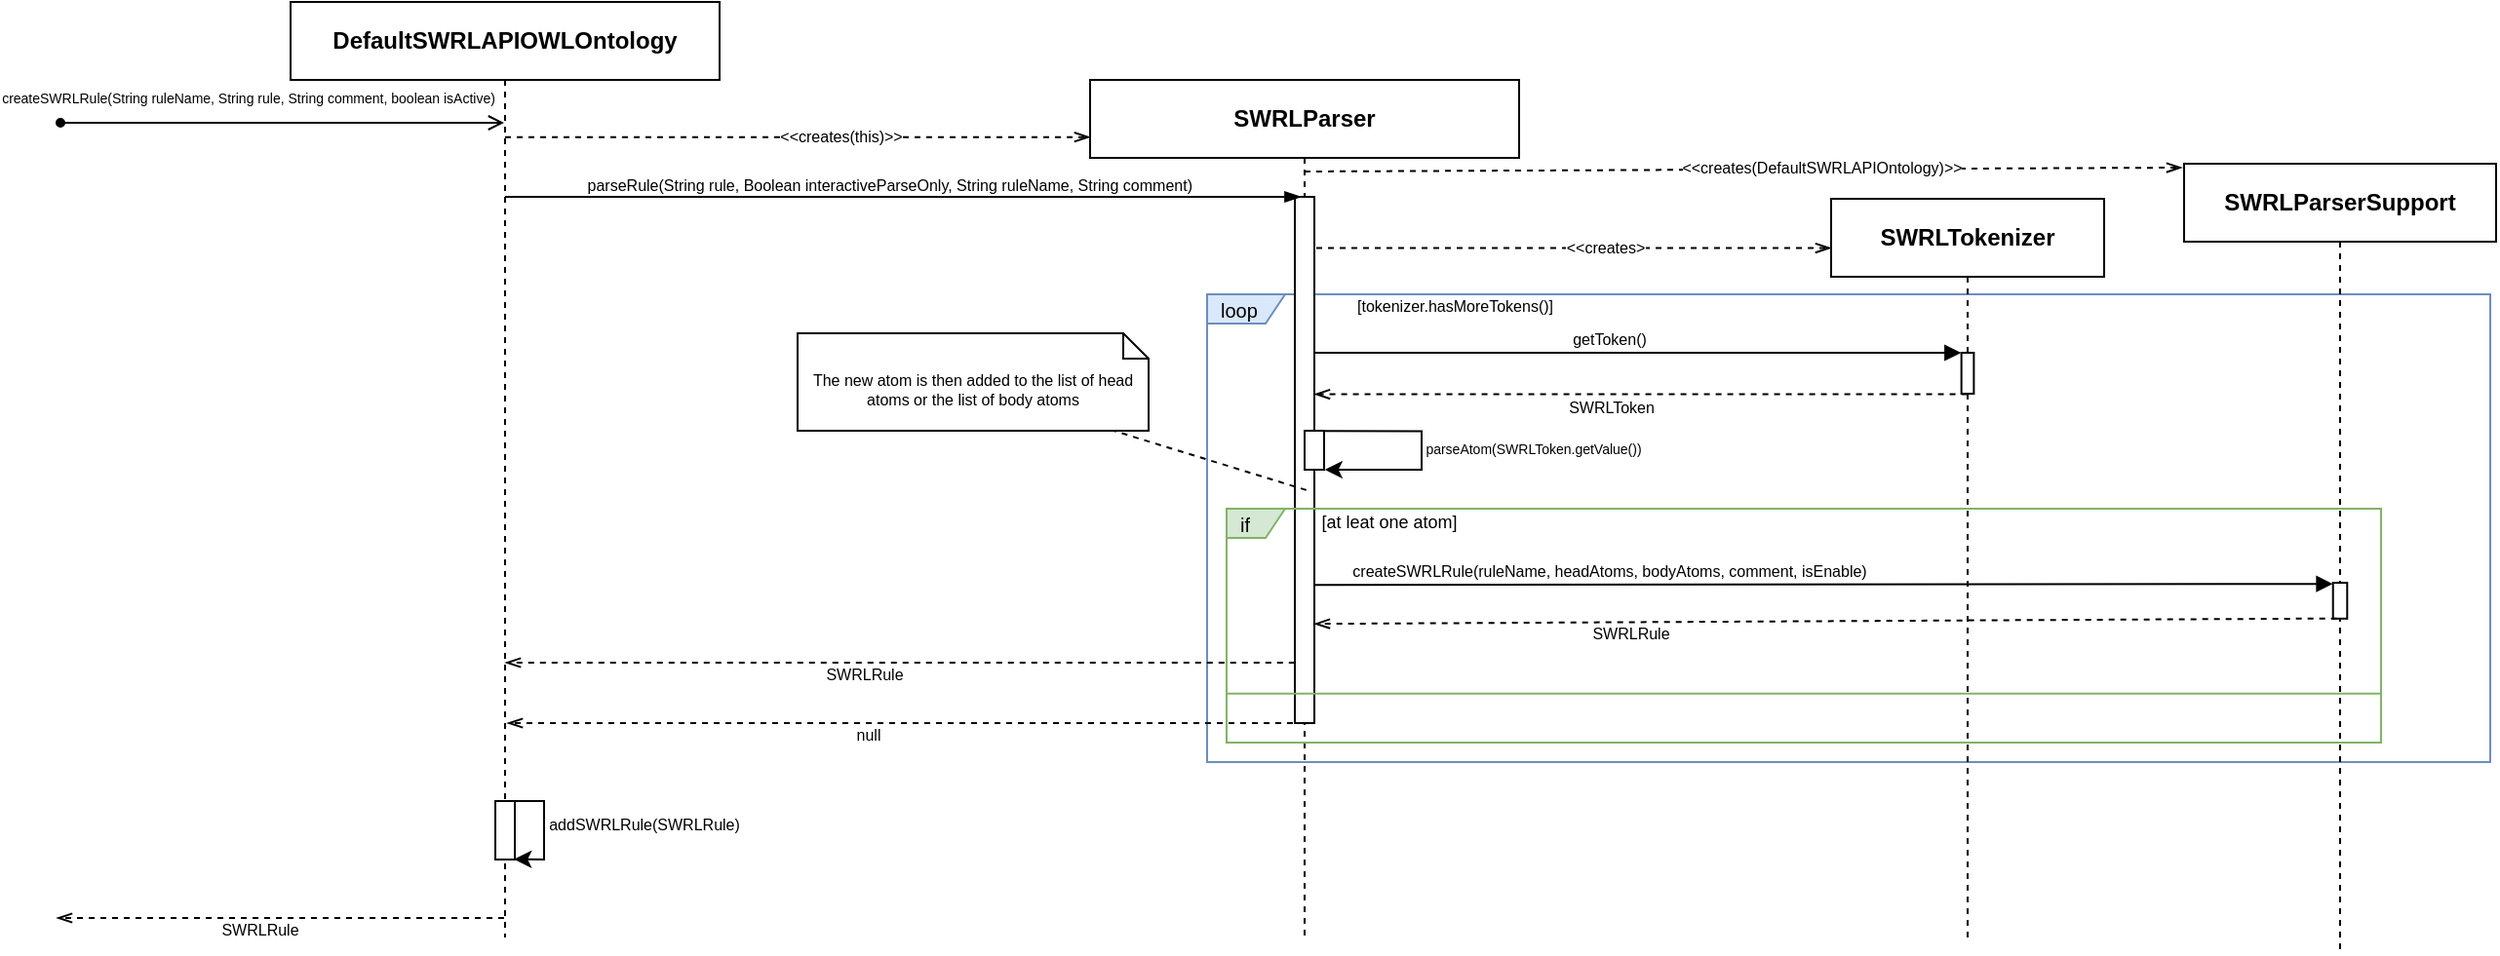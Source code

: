 <mxfile>
    <diagram id="XuE6fs28x3YZ3o2rZron" name="Page-1">
        <mxGraphModel dx="935" dy="534" grid="0" gridSize="10" guides="1" tooltips="1" connect="1" arrows="1" fold="1" page="0" pageScale="1" pageWidth="1169" pageHeight="827" math="0" shadow="0">
            <root>
                <mxCell id="0"/>
                <mxCell id="1" parent="0"/>
                <mxCell id="64" value="loop" style="shape=umlFrame;whiteSpace=wrap;html=1;width=40;height=15;boundedLbl=1;verticalAlign=middle;align=left;spacingLeft=5;fontSize=10;fillColor=#dae8fc;strokeColor=#6c8ebf;" parent="1" vertex="1">
                    <mxGeometry x="690" y="270" width="658" height="240" as="geometry"/>
                </mxCell>
                <mxCell id="43" value="" style="group" parent="1" vertex="1" connectable="0">
                    <mxGeometry x="1010" y="221" width="140" height="379" as="geometry"/>
                </mxCell>
                <mxCell id="44" value="&lt;span style=&quot;border-color: var(--border-color);&quot;&gt;&lt;b&gt;SWRLTokenizer&lt;/b&gt;&lt;/span&gt;" style="shape=umlLifeline;perimeter=lifelinePerimeter;whiteSpace=wrap;html=1;container=1;collapsible=0;recursiveResize=0;outlineConnect=0;fontSize=12;" parent="43" vertex="1">
                    <mxGeometry width="140" height="379" as="geometry"/>
                </mxCell>
                <mxCell id="48" value="" style="endArrow=openThin;html=1;rounded=0;align=center;verticalAlign=top;endFill=0;labelBackgroundColor=none;endSize=6;fontSize=12;dashed=1;" parent="43" source="33" edge="1">
                    <mxGeometry relative="1" as="geometry">
                        <mxPoint x="-159.091" y="31.583" as="sourcePoint"/>
                        <mxPoint y="25.267" as="targetPoint"/>
                    </mxGeometry>
                </mxCell>
                <mxCell id="49" value="&amp;lt;&amp;lt;creates&amp;gt;" style="edgeLabel;html=1;align=center;verticalAlign=middle;resizable=0;points=[];fontSize=8;" parent="48" vertex="1" connectable="0">
                    <mxGeometry x="0.241" y="1" relative="1" as="geometry">
                        <mxPoint x="-14" as="offset"/>
                    </mxGeometry>
                </mxCell>
                <mxCell id="45" value="" style="html=1;points=[];perimeter=orthogonalPerimeter;fontSize=12;" parent="43" vertex="1">
                    <mxGeometry x="66.818" y="79" width="6.364" height="21" as="geometry"/>
                </mxCell>
                <mxCell id="87" value="" style="group" parent="1" vertex="1" connectable="0">
                    <mxGeometry x="1191" y="203" width="160" height="405" as="geometry"/>
                </mxCell>
                <mxCell id="88" value="&lt;span style=&quot;border-color: var(--border-color);&quot;&gt;&lt;b&gt;SWRLParserSupport&lt;/b&gt;&lt;/span&gt;" style="shape=umlLifeline;perimeter=lifelinePerimeter;whiteSpace=wrap;html=1;container=1;collapsible=0;recursiveResize=0;outlineConnect=0;fontSize=12;" parent="87" vertex="1">
                    <mxGeometry width="160" height="405" as="geometry"/>
                </mxCell>
                <mxCell id="92" value="" style="html=1;points=[];perimeter=orthogonalPerimeter;fontSize=8;" parent="87" vertex="1">
                    <mxGeometry x="76.364" y="214.998" width="7.273" height="18.409" as="geometry"/>
                </mxCell>
                <mxCell id="21" value="&lt;span style=&quot;border-color: var(--border-color);&quot;&gt;&lt;b&gt;DefaultSWRLAPIOWLOntology&lt;/b&gt;&lt;/span&gt;" style="shape=umlLifeline;perimeter=lifelinePerimeter;whiteSpace=wrap;html=1;container=1;collapsible=0;recursiveResize=0;outlineConnect=0;fontSize=12;" parent="1" vertex="1">
                    <mxGeometry x="220" y="120" width="220" height="480" as="geometry"/>
                </mxCell>
                <mxCell id="71" value="" style="html=1;points=[];perimeter=orthogonalPerimeter;fontSize=8;" parent="21" vertex="1">
                    <mxGeometry x="105" y="410" width="10" height="30" as="geometry"/>
                </mxCell>
                <mxCell id="72" style="edgeStyle=none;html=1;entryX=0.961;entryY=0.994;entryDx=0;entryDy=0;entryPerimeter=0;fontSize=8;rounded=0;" parent="21" target="71" edge="1">
                    <mxGeometry relative="1" as="geometry">
                        <mxPoint x="110.108" y="410" as="sourcePoint"/>
                        <Array as="points">
                            <mxPoint x="130" y="410"/>
                            <mxPoint x="130" y="439"/>
                            <mxPoint x="130" y="440"/>
                        </Array>
                    </mxGeometry>
                </mxCell>
                <mxCell id="73" value="addSWRLRule(SWRLRule)" style="edgeLabel;html=1;align=center;verticalAlign=middle;resizable=0;points=[];fontSize=8;" parent="72" vertex="1" connectable="0">
                    <mxGeometry x="-0.327" relative="1" as="geometry">
                        <mxPoint x="51" y="10" as="offset"/>
                    </mxGeometry>
                </mxCell>
                <mxCell id="35" value="" style="group" parent="1" vertex="1" connectable="0">
                    <mxGeometry x="630" y="160" width="220" height="440" as="geometry"/>
                </mxCell>
                <mxCell id="33" value="&lt;span style=&quot;border-color: var(--border-color);&quot;&gt;&lt;b&gt;SWRLParser&lt;/b&gt;&lt;/span&gt;" style="shape=umlLifeline;perimeter=lifelinePerimeter;whiteSpace=wrap;html=1;container=1;collapsible=0;recursiveResize=0;outlineConnect=0;fontSize=12;" parent="35" vertex="1">
                    <mxGeometry width="220" height="440" as="geometry"/>
                </mxCell>
                <mxCell id="34" value="" style="html=1;points=[];perimeter=orthogonalPerimeter;fontSize=12;" parent="33" vertex="1">
                    <mxGeometry x="105" y="60" width="10" height="270" as="geometry"/>
                </mxCell>
                <mxCell id="27" value="" style="endArrow=openThin;html=1;rounded=0;align=center;verticalAlign=top;endFill=0;labelBackgroundColor=none;endSize=6;fontSize=12;dashed=1;" parent="35" source="21" edge="1">
                    <mxGeometry relative="1" as="geometry">
                        <mxPoint x="-250" y="36.667" as="sourcePoint"/>
                        <mxPoint y="29.333" as="targetPoint"/>
                    </mxGeometry>
                </mxCell>
                <mxCell id="29" value="&lt;font style=&quot;font-size: 8px;&quot;&gt;&amp;lt;&amp;lt;creates(this)&amp;gt;&amp;gt;&lt;/font&gt;" style="edgeLabel;html=1;align=center;verticalAlign=middle;resizable=0;points=[];fontSize=8;" parent="27" vertex="1" connectable="0">
                    <mxGeometry x="0.241" y="1" relative="1" as="geometry">
                        <mxPoint x="-14" as="offset"/>
                    </mxGeometry>
                </mxCell>
                <mxCell id="79" value="" style="html=1;points=[];perimeter=orthogonalPerimeter;fontSize=7;" parent="35" vertex="1">
                    <mxGeometry x="110" y="180" width="10" height="20" as="geometry"/>
                </mxCell>
                <mxCell id="80" style="edgeStyle=orthogonalEdgeStyle;rounded=0;html=1;fontSize=7;exitX=0.991;exitY=0.009;exitDx=0;exitDy=0;exitPerimeter=0;entryX=1.043;entryY=0.977;entryDx=0;entryDy=0;entryPerimeter=0;" parent="35" source="79" target="79" edge="1">
                    <mxGeometry relative="1" as="geometry">
                        <mxPoint x="150.0" y="229.37" as="targetPoint"/>
                        <mxPoint x="150.52" y="200" as="sourcePoint"/>
                        <Array as="points">
                            <mxPoint x="170" y="180"/>
                            <mxPoint x="170" y="200"/>
                            <mxPoint x="120" y="200"/>
                        </Array>
                    </mxGeometry>
                </mxCell>
                <mxCell id="81" value="parseAtom(SWRLToken.getValue())" style="edgeLabel;html=1;align=center;verticalAlign=middle;resizable=0;points=[];fontSize=7;" parent="80" vertex="1" connectable="0">
                    <mxGeometry x="-0.348" y="1" relative="1" as="geometry">
                        <mxPoint x="68" y="11" as="offset"/>
                    </mxGeometry>
                </mxCell>
                <mxCell id="31" style="edgeStyle=none;html=1;fontSize=10;endArrow=blockThin;endFill=1;entryX=0.319;entryY=0;entryDx=0;entryDy=0;entryPerimeter=0;" parent="1" source="21" target="34" edge="1">
                    <mxGeometry relative="1" as="geometry">
                        <mxPoint x="520" y="220" as="targetPoint"/>
                        <mxPoint x="335" y="254.081" as="sourcePoint"/>
                    </mxGeometry>
                </mxCell>
                <mxCell id="32" value="&lt;font style=&quot;font-size: 8px;&quot;&gt;parseRule(String rule, Boolean interactiveParseOnly, String ruleName, String comment)&amp;nbsp;&lt;/font&gt;" style="edgeLabel;html=1;align=center;verticalAlign=middle;resizable=0;points=[];fontSize=8;" parent="31" vertex="1" connectable="0">
                    <mxGeometry x="-0.254" y="2" relative="1" as="geometry">
                        <mxPoint x="45" y="-4" as="offset"/>
                    </mxGeometry>
                </mxCell>
                <mxCell id="60" value="" style="html=1;verticalAlign=bottom;labelBackgroundColor=none;endArrow=block;endFill=1;entryX=-0.024;entryY=0;entryDx=0;entryDy=0;entryPerimeter=0;" parent="1" source="34" target="45" edge="1">
                    <mxGeometry width="160" relative="1" as="geometry">
                        <mxPoint x="745.05" y="303.71" as="sourcePoint"/>
                        <mxPoint x="1010" y="293" as="targetPoint"/>
                    </mxGeometry>
                </mxCell>
                <mxCell id="61" value="&lt;font style=&quot;font-size: 8px;&quot;&gt;getToken()&lt;/font&gt;" style="edgeLabel;html=1;align=center;verticalAlign=middle;resizable=0;points=[];fontSize=8;" parent="60" vertex="1" connectable="0">
                    <mxGeometry x="-0.089" y="2" relative="1" as="geometry">
                        <mxPoint y="-5" as="offset"/>
                    </mxGeometry>
                </mxCell>
                <mxCell id="62" style="edgeStyle=none;html=1;fontSize=10;dashed=1;exitX=0.467;exitY=1.013;exitDx=0;exitDy=0;exitPerimeter=0;endArrow=openThin;endFill=0;" parent="1" source="45" target="34" edge="1">
                    <mxGeometry relative="1" as="geometry">
                        <mxPoint x="744.87" y="322.522" as="targetPoint"/>
                    </mxGeometry>
                </mxCell>
                <mxCell id="63" value="SWRLToken" style="edgeLabel;html=1;align=center;verticalAlign=middle;resizable=0;points=[];fontSize=8;" parent="62" vertex="1" connectable="0">
                    <mxGeometry x="0.095" y="1" relative="1" as="geometry">
                        <mxPoint y="5" as="offset"/>
                    </mxGeometry>
                </mxCell>
                <mxCell id="65" value="&lt;font style=&quot;font-size: 8px;&quot;&gt;[tokenizer.hasMoreTokens()]&lt;/font&gt;" style="text;html=1;align=left;verticalAlign=middle;resizable=0;points=[];autosize=1;strokeColor=none;fillColor=none;fontSize=10;" parent="1" vertex="1">
                    <mxGeometry x="765" y="260" width="120" height="30" as="geometry"/>
                </mxCell>
                <mxCell id="66" style="edgeStyle=none;html=1;fontSize=10;dashed=1;exitX=-0.011;exitY=1;exitDx=0;exitDy=0;exitPerimeter=0;endArrow=openThin;endFill=0;" parent="1" edge="1">
                    <mxGeometry relative="1" as="geometry">
                        <mxPoint x="734.89" y="459" as="sourcePoint"/>
                        <mxPoint x="330.024" y="459" as="targetPoint"/>
                        <Array as="points"/>
                    </mxGeometry>
                </mxCell>
                <mxCell id="67" value="SWRLRule" style="edgeLabel;html=1;align=center;verticalAlign=middle;resizable=0;points=[];fontSize=8;" parent="66" vertex="1" connectable="0">
                    <mxGeometry x="0.095" y="1" relative="1" as="geometry">
                        <mxPoint y="5" as="offset"/>
                    </mxGeometry>
                </mxCell>
                <mxCell id="107" style="edgeStyle=none;html=1;fontSize=10;dashed=1;endArrow=openThin;endFill=0;" edge="1" parent="1" source="21">
                    <mxGeometry relative="1" as="geometry">
                        <mxPoint x="274.87" y="590" as="sourcePoint"/>
                        <mxPoint x="100" y="590" as="targetPoint"/>
                        <Array as="points"/>
                    </mxGeometry>
                </mxCell>
                <mxCell id="108" value="SWRLRule" style="edgeLabel;html=1;align=center;verticalAlign=middle;resizable=0;points=[];fontSize=8;" vertex="1" connectable="0" parent="107">
                    <mxGeometry x="0.095" y="1" relative="1" as="geometry">
                        <mxPoint y="5" as="offset"/>
                    </mxGeometry>
                </mxCell>
                <mxCell id="105" style="edgeStyle=none;html=1;fontSize=10;dashed=1;endArrow=openThin;endFill=0;" edge="1" parent="1">
                    <mxGeometry relative="1" as="geometry">
                        <mxPoint x="740" y="490" as="sourcePoint"/>
                        <mxPoint x="331.024" y="490" as="targetPoint"/>
                        <Array as="points"/>
                    </mxGeometry>
                </mxCell>
                <mxCell id="106" value="null" style="edgeLabel;html=1;align=center;verticalAlign=middle;resizable=0;points=[];fontSize=8;" vertex="1" connectable="0" parent="105">
                    <mxGeometry x="0.095" y="1" relative="1" as="geometry">
                        <mxPoint y="5" as="offset"/>
                    </mxGeometry>
                </mxCell>
                <mxCell id="75" value="" style="ellipse;html=1;fillColor=strokeColor;fontSize=7;" parent="1" vertex="1">
                    <mxGeometry x="100" y="180" width="4" height="4" as="geometry"/>
                </mxCell>
                <mxCell id="76" value="" style="endArrow=open;html=1;rounded=0;align=center;verticalAlign=top;endFill=0;labelBackgroundColor=none;endSize=6;fontSize=7;" parent="1" source="75" target="21" edge="1">
                    <mxGeometry relative="1" as="geometry">
                        <mxPoint x="264" y="182" as="targetPoint"/>
                    </mxGeometry>
                </mxCell>
                <mxCell id="77" value="createSWRLRule(String ruleName, String rule, String comment, boolean isActive)" style="edgeLabel;html=1;align=center;verticalAlign=middle;resizable=0;points=[];fontSize=7;" parent="76" vertex="1" connectable="0">
                    <mxGeometry x="-0.172" y="1" relative="1" as="geometry">
                        <mxPoint y="-11" as="offset"/>
                    </mxGeometry>
                </mxCell>
                <mxCell id="86" style="rounded=0;html=1;exitX=0;exitY=0;exitDx=0;exitDy=0;exitPerimeter=0;fontSize=8;fontStyle=0;dashed=1;endArrow=none;endFill=0;entryX=0.515;entryY=0.48;entryDx=0;entryDy=0;entryPerimeter=0;" parent="1" source="84" target="33" edge="1">
                    <mxGeometry relative="1" as="geometry"/>
                </mxCell>
                <mxCell id="84" value="The new atom is then added to the list of head atoms or the list of body atoms" style="shape=note2;boundedLbl=1;whiteSpace=wrap;html=1;size=13;verticalAlign=top;align=center;fontSize=8;" parent="1" vertex="1">
                    <mxGeometry x="480" y="290" width="180" height="50" as="geometry"/>
                </mxCell>
                <mxCell id="94" style="edgeStyle=none;rounded=0;html=1;fontSize=8;startArrow=none;startFill=0;endArrow=openThin;endFill=0;exitX=0.271;exitY=0.995;exitDx=0;exitDy=0;exitPerimeter=0;dashed=1;entryX=0.996;entryY=0.704;entryDx=0;entryDy=0;entryPerimeter=0;" parent="1" source="92" edge="1">
                    <mxGeometry relative="1" as="geometry">
                        <mxPoint x="744.96" y="439.08" as="targetPoint"/>
                    </mxGeometry>
                </mxCell>
                <mxCell id="99" value="SWRLRule" style="edgeLabel;html=1;align=center;verticalAlign=middle;resizable=0;points=[];fontSize=8;" parent="94" vertex="1" connectable="0">
                    <mxGeometry x="0.38" y="-1" relative="1" as="geometry">
                        <mxPoint x="-1" y="7" as="offset"/>
                    </mxGeometry>
                </mxCell>
                <mxCell id="97" value="" style="html=1;verticalAlign=bottom;labelBackgroundColor=none;endArrow=block;endFill=1;rounded=0;fontSize=8;entryX=-0.01;entryY=0.033;entryDx=0;entryDy=0;entryPerimeter=0;exitX=0.955;exitY=0.63;exitDx=0;exitDy=0;exitPerimeter=0;" parent="1" target="92" edge="1">
                    <mxGeometry width="160" relative="1" as="geometry">
                        <mxPoint x="744.55" y="419.1" as="sourcePoint"/>
                        <mxPoint x="1070" y="399" as="targetPoint"/>
                    </mxGeometry>
                </mxCell>
                <mxCell id="98" value="createSWRLRule(ruleName, headAtoms, bodyAtoms, comment, isEnable)" style="edgeLabel;html=1;align=center;verticalAlign=middle;resizable=0;points=[];fontSize=8;" parent="97" vertex="1" connectable="0">
                    <mxGeometry x="-0.798" relative="1" as="geometry">
                        <mxPoint x="98" y="-7" as="offset"/>
                    </mxGeometry>
                </mxCell>
                <mxCell id="103" value="" style="group;fillColor=none;strokeColor=#82b366;" vertex="1" connectable="0" parent="1">
                    <mxGeometry x="700" y="380" width="592" height="120" as="geometry"/>
                </mxCell>
                <mxCell id="109" value="" style="group" vertex="1" connectable="0" parent="103">
                    <mxGeometry width="592.0" height="120.0" as="geometry"/>
                </mxCell>
                <mxCell id="100" value="&lt;font style=&quot;font-size: 10px;&quot;&gt;if&lt;/font&gt;" style="shape=umlFrame;whiteSpace=wrap;html=1;width=30;height=15;boundedLbl=1;verticalAlign=middle;align=left;spacingLeft=5;fillColor=#d5e8d4;strokeColor=#82B366;" vertex="1" parent="109">
                    <mxGeometry width="592.0" height="120.0" as="geometry"/>
                </mxCell>
                <mxCell id="102" value="" style="line;strokeWidth=1;rotatable=0;dashed=0;labelPosition=right;align=left;verticalAlign=middle;spacingTop=0;spacingLeft=6;points=[];portConstraint=eastwest;fontSize=10;strokeColor=#82B366;" vertex="1" parent="109">
                    <mxGeometry y="89.455" width="592.0" height="10.909" as="geometry"/>
                </mxCell>
                <mxCell id="104" value="&lt;p style=&quot;line-height: 100%; font-size: 9px;&quot;&gt;[at leat one atom]&lt;/p&gt;" style="text;html=1;align=center;verticalAlign=middle;resizable=0;points=[];autosize=1;strokeColor=none;fillColor=none;fontSize=9;spacing=0;" vertex="1" parent="1">
                    <mxGeometry x="738" y="367.001" width="90" height="40" as="geometry"/>
                </mxCell>
                <mxCell id="112" value="" style="endArrow=openThin;html=1;rounded=0;align=center;verticalAlign=top;endFill=0;labelBackgroundColor=none;endSize=6;fontSize=12;dashed=1;" edge="1" parent="1">
                    <mxGeometry relative="1" as="geometry">
                        <mxPoint x="740.0" y="207" as="sourcePoint"/>
                        <mxPoint x="1190" y="205" as="targetPoint"/>
                    </mxGeometry>
                </mxCell>
                <mxCell id="113" value="&lt;font style=&quot;font-size: 8px;&quot;&gt;&amp;lt;&amp;lt;creates(DefaultSWRLAPIOntology)&amp;gt;&amp;gt;&lt;/font&gt;" style="edgeLabel;html=1;align=center;verticalAlign=middle;resizable=0;points=[];fontSize=8;" vertex="1" connectable="0" parent="112">
                    <mxGeometry x="0.241" y="1" relative="1" as="geometry">
                        <mxPoint x="-14" as="offset"/>
                    </mxGeometry>
                </mxCell>
            </root>
        </mxGraphModel>
    </diagram>
</mxfile>